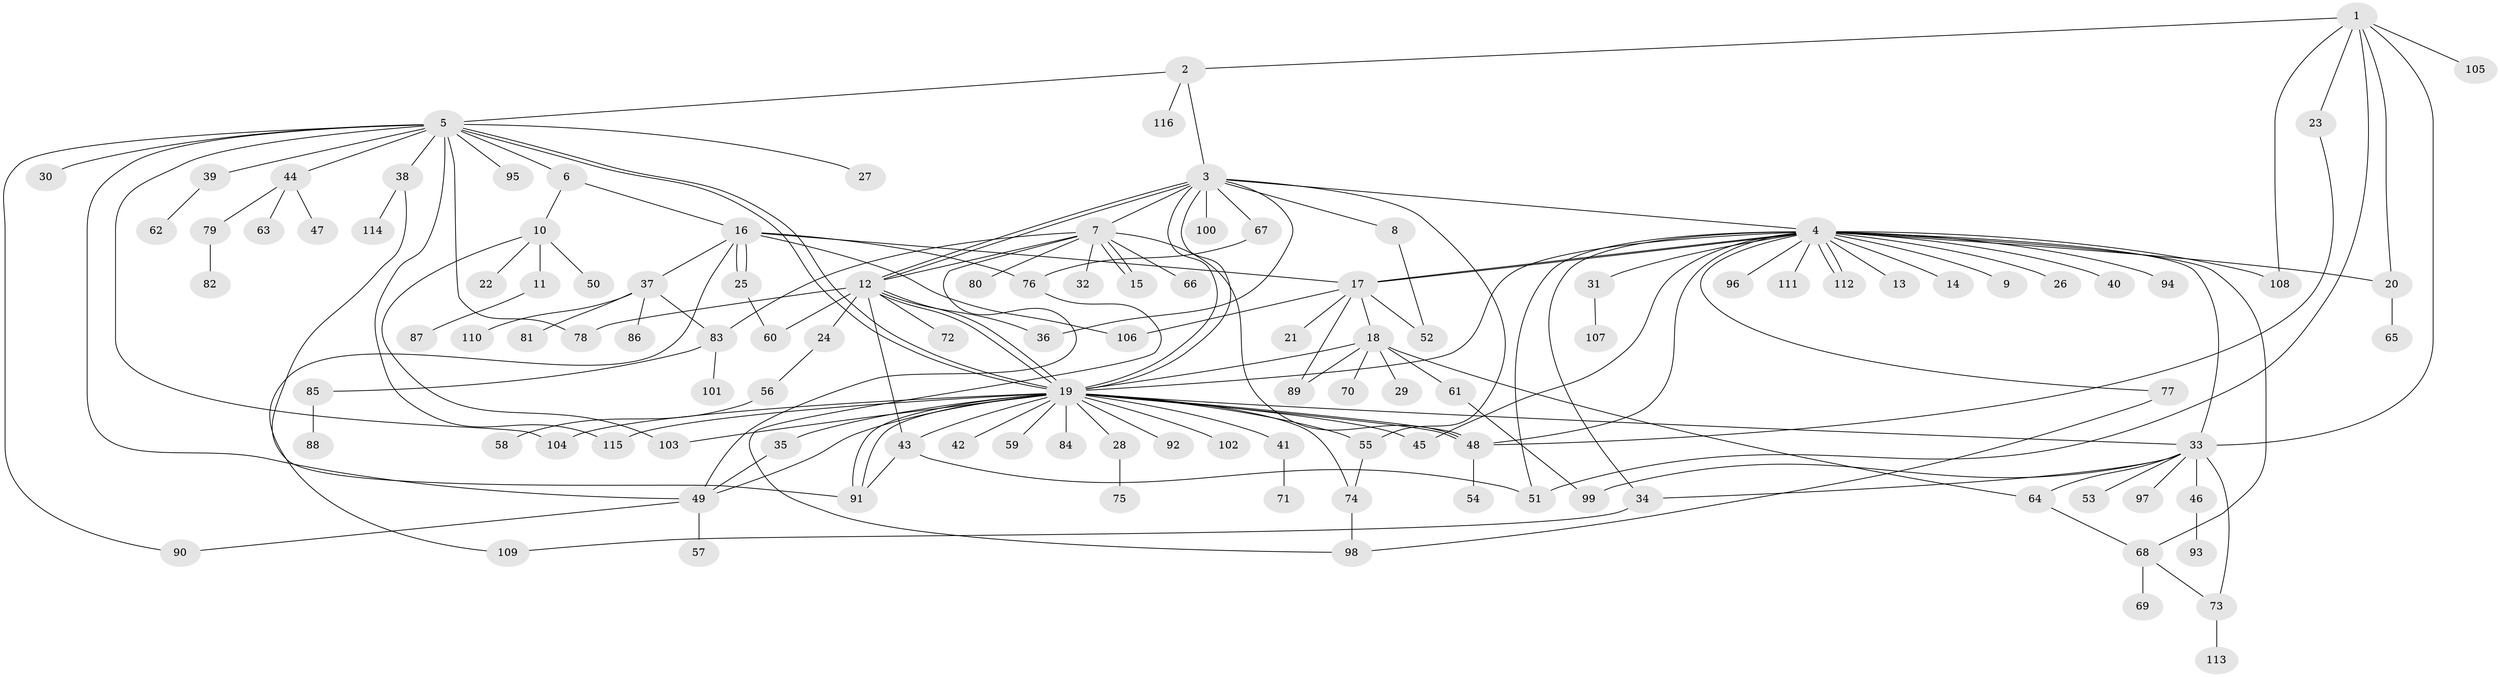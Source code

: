 // coarse degree distribution, {9: 0.034482758620689655, 28: 0.017241379310344827, 6: 0.034482758620689655, 2: 0.1896551724137931, 1: 0.603448275862069, 8: 0.034482758620689655, 7: 0.017241379310344827, 17: 0.017241379310344827, 3: 0.05172413793103448}
// Generated by graph-tools (version 1.1) at 2025/18/03/04/25 18:18:20]
// undirected, 116 vertices, 169 edges
graph export_dot {
graph [start="1"]
  node [color=gray90,style=filled];
  1;
  2;
  3;
  4;
  5;
  6;
  7;
  8;
  9;
  10;
  11;
  12;
  13;
  14;
  15;
  16;
  17;
  18;
  19;
  20;
  21;
  22;
  23;
  24;
  25;
  26;
  27;
  28;
  29;
  30;
  31;
  32;
  33;
  34;
  35;
  36;
  37;
  38;
  39;
  40;
  41;
  42;
  43;
  44;
  45;
  46;
  47;
  48;
  49;
  50;
  51;
  52;
  53;
  54;
  55;
  56;
  57;
  58;
  59;
  60;
  61;
  62;
  63;
  64;
  65;
  66;
  67;
  68;
  69;
  70;
  71;
  72;
  73;
  74;
  75;
  76;
  77;
  78;
  79;
  80;
  81;
  82;
  83;
  84;
  85;
  86;
  87;
  88;
  89;
  90;
  91;
  92;
  93;
  94;
  95;
  96;
  97;
  98;
  99;
  100;
  101;
  102;
  103;
  104;
  105;
  106;
  107;
  108;
  109;
  110;
  111;
  112;
  113;
  114;
  115;
  116;
  1 -- 2;
  1 -- 20;
  1 -- 23;
  1 -- 33;
  1 -- 51;
  1 -- 105;
  1 -- 108;
  2 -- 3;
  2 -- 5;
  2 -- 116;
  3 -- 4;
  3 -- 7;
  3 -- 8;
  3 -- 12;
  3 -- 12;
  3 -- 19;
  3 -- 19;
  3 -- 36;
  3 -- 55;
  3 -- 67;
  3 -- 100;
  4 -- 9;
  4 -- 13;
  4 -- 14;
  4 -- 17;
  4 -- 17;
  4 -- 19;
  4 -- 20;
  4 -- 26;
  4 -- 31;
  4 -- 33;
  4 -- 34;
  4 -- 40;
  4 -- 45;
  4 -- 48;
  4 -- 51;
  4 -- 68;
  4 -- 77;
  4 -- 94;
  4 -- 96;
  4 -- 108;
  4 -- 111;
  4 -- 112;
  4 -- 112;
  5 -- 6;
  5 -- 19;
  5 -- 19;
  5 -- 27;
  5 -- 30;
  5 -- 38;
  5 -- 39;
  5 -- 44;
  5 -- 49;
  5 -- 78;
  5 -- 90;
  5 -- 95;
  5 -- 104;
  5 -- 115;
  6 -- 10;
  6 -- 16;
  7 -- 12;
  7 -- 15;
  7 -- 15;
  7 -- 32;
  7 -- 48;
  7 -- 49;
  7 -- 66;
  7 -- 80;
  7 -- 83;
  8 -- 52;
  10 -- 11;
  10 -- 22;
  10 -- 50;
  10 -- 103;
  11 -- 87;
  12 -- 19;
  12 -- 19;
  12 -- 24;
  12 -- 36;
  12 -- 43;
  12 -- 60;
  12 -- 72;
  12 -- 78;
  16 -- 17;
  16 -- 25;
  16 -- 25;
  16 -- 37;
  16 -- 76;
  16 -- 106;
  16 -- 109;
  17 -- 18;
  17 -- 21;
  17 -- 52;
  17 -- 89;
  17 -- 106;
  18 -- 19;
  18 -- 29;
  18 -- 61;
  18 -- 64;
  18 -- 70;
  18 -- 89;
  19 -- 28;
  19 -- 33;
  19 -- 35;
  19 -- 41;
  19 -- 42;
  19 -- 43;
  19 -- 45;
  19 -- 48;
  19 -- 48;
  19 -- 49;
  19 -- 55;
  19 -- 59;
  19 -- 74;
  19 -- 84;
  19 -- 91;
  19 -- 91;
  19 -- 92;
  19 -- 102;
  19 -- 103;
  19 -- 104;
  19 -- 115;
  20 -- 65;
  23 -- 48;
  24 -- 56;
  25 -- 60;
  28 -- 75;
  31 -- 107;
  33 -- 34;
  33 -- 46;
  33 -- 53;
  33 -- 64;
  33 -- 73;
  33 -- 97;
  33 -- 99;
  34 -- 109;
  35 -- 49;
  37 -- 81;
  37 -- 83;
  37 -- 86;
  37 -- 110;
  38 -- 91;
  38 -- 114;
  39 -- 62;
  41 -- 71;
  43 -- 51;
  43 -- 91;
  44 -- 47;
  44 -- 63;
  44 -- 79;
  46 -- 93;
  48 -- 54;
  49 -- 57;
  49 -- 90;
  55 -- 74;
  56 -- 58;
  61 -- 99;
  64 -- 68;
  67 -- 76;
  68 -- 69;
  68 -- 73;
  73 -- 113;
  74 -- 98;
  76 -- 98;
  77 -- 98;
  79 -- 82;
  83 -- 85;
  83 -- 101;
  85 -- 88;
}
